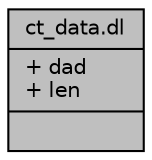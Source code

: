 digraph "ct_data.dl"
{
  edge [fontname="Helvetica",fontsize="10",labelfontname="Helvetica",labelfontsize="10"];
  node [fontname="Helvetica",fontsize="10",shape=record];
  Node1 [label="{ct_data.dl\n|+ dad\l+ len\l|}",height=0.2,width=0.4,color="black", fillcolor="grey75", style="filled", fontcolor="black"];
}
